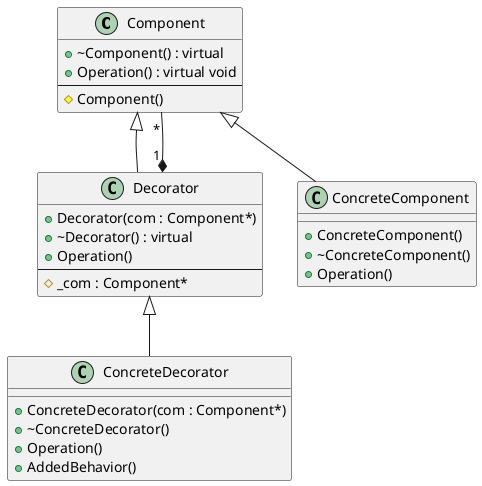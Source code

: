 @startuml Decorator

class Component{
    + ~Component() : virtual
    + Operation() : virtual void
    --
    # Component()
}

class ConcreteComponent{
    + ConcreteComponent()
    + ~ConcreteComponent()
    + Operation()
}

class Decorator{
    + Decorator(com : Component*)
    + ~Decorator() : virtual
    + Operation()
    --
    # _com : Component*
}

class ConcreteDecorator{
    + ConcreteDecorator(com : Component*)
    + ~ConcreteDecorator()
    + Operation()
    + AddedBehavior()
}

ConcreteComponent -up-|> Component
Decorator -up-|> Component
ConcreteDecorator -up-|> Decorator
Component " * " --* " 1 " Decorator

@enduml